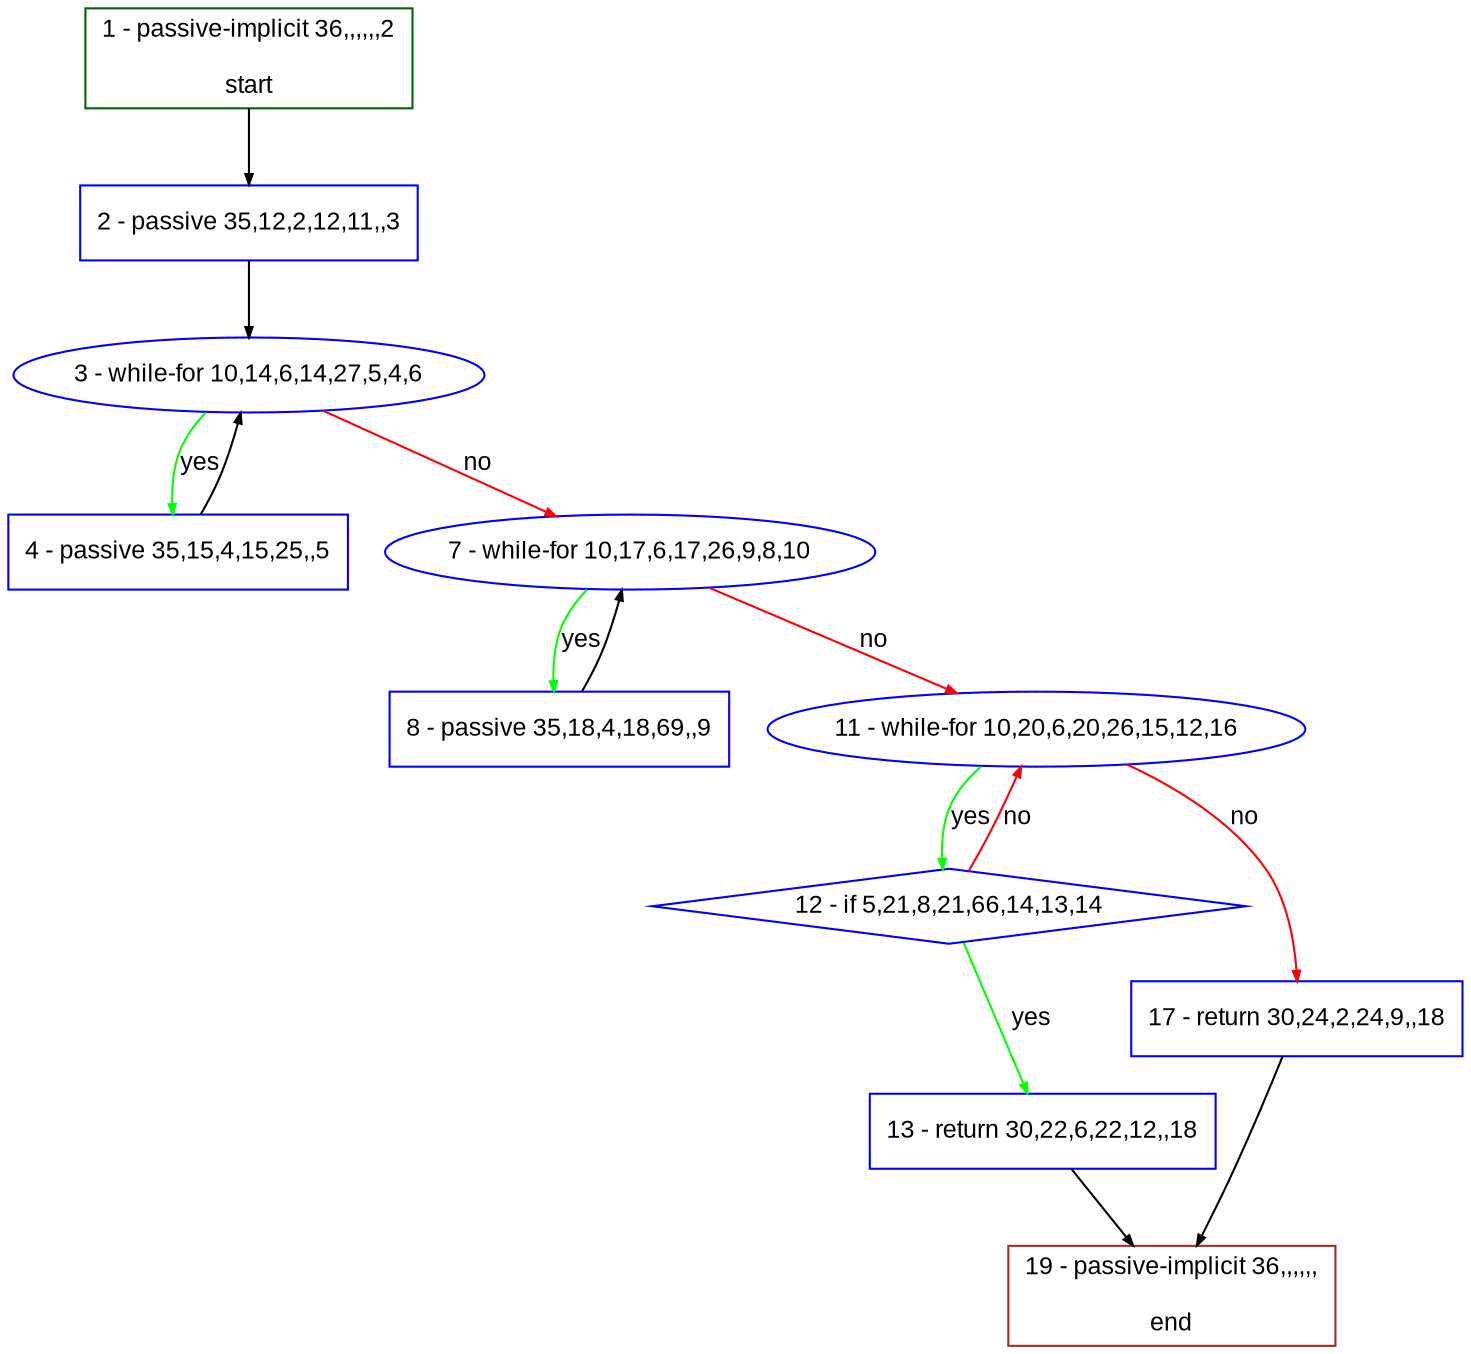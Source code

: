 digraph "" {
  graph [bgcolor="white", fillcolor="#FFFFCC", pack="true", packmode="clust", fontname="Arial", label="", fontsize="12", compound="true", style="rounded,filled"];
  node [node_initialized="no", fillcolor="white", fontname="Arial", label="", color="grey", fontsize="12", fixedsize="false", compound="true", shape="rectangle", style="filled"];
  edge [arrowtail="none", lhead="", fontcolor="black", fontname="Arial", label="", color="black", fontsize="12", arrowhead="normal", arrowsize="0.5", compound="true", ltail="", dir="forward"];
  __N1 [fillcolor="#ffffff", label="2 - passive 35,12,2,12,11,,3", color="#0000ff", shape="box", style="filled"];
  __N2 [fillcolor="#ffffff", label="1 - passive-implicit 36,,,,,,2\n\nstart", color="#006400", shape="box", style="filled"];
  __N3 [fillcolor="#ffffff", label="3 - while-for 10,14,6,14,27,5,4,6", color="#0000ff", shape="oval", style="filled"];
  __N4 [fillcolor="#ffffff", label="4 - passive 35,15,4,15,25,,5", color="#0000ff", shape="box", style="filled"];
  __N5 [fillcolor="#ffffff", label="7 - while-for 10,17,6,17,26,9,8,10", color="#0000ff", shape="oval", style="filled"];
  __N6 [fillcolor="#ffffff", label="8 - passive 35,18,4,18,69,,9", color="#0000ff", shape="box", style="filled"];
  __N7 [fillcolor="#ffffff", label="11 - while-for 10,20,6,20,26,15,12,16", color="#0000ff", shape="oval", style="filled"];
  __N8 [fillcolor="#ffffff", label="12 - if 5,21,8,21,66,14,13,14", color="#0000ff", shape="diamond", style="filled"];
  __N9 [fillcolor="#ffffff", label="17 - return 30,24,2,24,9,,18", color="#0000ff", shape="box", style="filled"];
  __N10 [fillcolor="#ffffff", label="13 - return 30,22,6,22,12,,18", color="#0000ff", shape="box", style="filled"];
  __N11 [fillcolor="#ffffff", label="19 - passive-implicit 36,,,,,,\n\nend", color="#a52a2a", shape="box", style="filled"];
  __N2 -> __N1 [arrowtail="none", color="#000000", label="", arrowhead="normal", dir="forward"];
  __N1 -> __N3 [arrowtail="none", color="#000000", label="", arrowhead="normal", dir="forward"];
  __N3 -> __N4 [arrowtail="none", color="#00ff00", label="yes", arrowhead="normal", dir="forward"];
  __N4 -> __N3 [arrowtail="none", color="#000000", label="", arrowhead="normal", dir="forward"];
  __N3 -> __N5 [arrowtail="none", color="#ff0000", label="no", arrowhead="normal", dir="forward"];
  __N5 -> __N6 [arrowtail="none", color="#00ff00", label="yes", arrowhead="normal", dir="forward"];
  __N6 -> __N5 [arrowtail="none", color="#000000", label="", arrowhead="normal", dir="forward"];
  __N5 -> __N7 [arrowtail="none", color="#ff0000", label="no", arrowhead="normal", dir="forward"];
  __N7 -> __N8 [arrowtail="none", color="#00ff00", label="yes", arrowhead="normal", dir="forward"];
  __N8 -> __N7 [arrowtail="none", color="#ff0000", label="no", arrowhead="normal", dir="forward"];
  __N7 -> __N9 [arrowtail="none", color="#ff0000", label="no", arrowhead="normal", dir="forward"];
  __N8 -> __N10 [arrowtail="none", color="#00ff00", label="yes", arrowhead="normal", dir="forward"];
  __N10 -> __N11 [arrowtail="none", color="#000000", label="", arrowhead="normal", dir="forward"];
  __N9 -> __N11 [arrowtail="none", color="#000000", label="", arrowhead="normal", dir="forward"];
}
